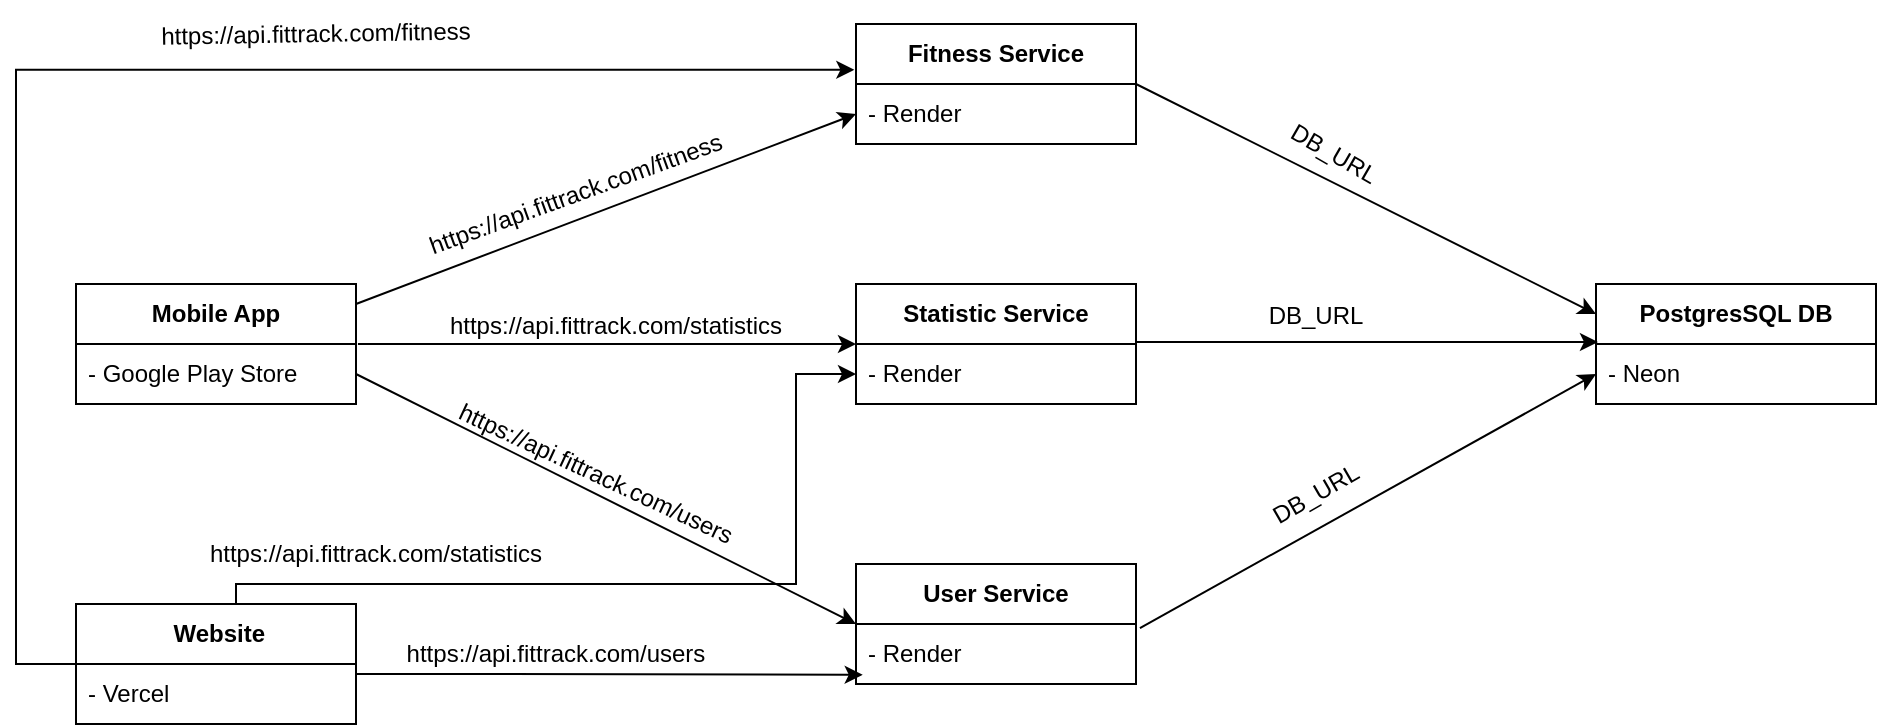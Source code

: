 <mxfile version="26.1.0">
  <diagram name="Page-1" id="su7mBoW3w-mX_gile9Bl">
    <mxGraphModel grid="1" page="1" gridSize="10" guides="1" tooltips="1" connect="1" arrows="1" fold="1" pageScale="1" pageWidth="850" pageHeight="1100" math="0" shadow="0">
      <root>
        <mxCell id="0" />
        <mxCell id="1" parent="0" />
        <mxCell id="uDzvwChPjavRVws4BTrn-1" value="&lt;b&gt;Mobile App&lt;/b&gt;" style="swimlane;fontStyle=0;childLayout=stackLayout;horizontal=1;startSize=30;horizontalStack=0;resizeParent=1;resizeParentMax=0;resizeLast=0;collapsible=1;marginBottom=0;whiteSpace=wrap;html=1;" vertex="1" parent="1">
          <mxGeometry x="70" y="240" width="140" height="60" as="geometry" />
        </mxCell>
        <mxCell id="uDzvwChPjavRVws4BTrn-2" value="- Google Play Store" style="text;strokeColor=none;fillColor=none;align=left;verticalAlign=middle;spacingLeft=4;spacingRight=4;overflow=hidden;points=[[0,0.5],[1,0.5]];portConstraint=eastwest;rotatable=0;whiteSpace=wrap;html=1;" vertex="1" parent="uDzvwChPjavRVws4BTrn-1">
          <mxGeometry y="30" width="140" height="30" as="geometry" />
        </mxCell>
        <mxCell id="uDzvwChPjavRVws4BTrn-5" value="&lt;b&gt;Fitness Service&lt;/b&gt;" style="swimlane;fontStyle=0;childLayout=stackLayout;horizontal=1;startSize=30;horizontalStack=0;resizeParent=1;resizeParentMax=0;resizeLast=0;collapsible=1;marginBottom=0;whiteSpace=wrap;html=1;" vertex="1" parent="1">
          <mxGeometry x="460" y="110" width="140" height="60" as="geometry" />
        </mxCell>
        <mxCell id="uDzvwChPjavRVws4BTrn-6" value="- Render" style="text;strokeColor=none;fillColor=none;align=left;verticalAlign=middle;spacingLeft=4;spacingRight=4;overflow=hidden;points=[[0,0.5],[1,0.5]];portConstraint=eastwest;rotatable=0;whiteSpace=wrap;html=1;" vertex="1" parent="uDzvwChPjavRVws4BTrn-5">
          <mxGeometry y="30" width="140" height="30" as="geometry" />
        </mxCell>
        <mxCell id="uDzvwChPjavRVws4BTrn-10" value="&lt;b&gt;Statistic Service&lt;/b&gt;" style="swimlane;fontStyle=0;childLayout=stackLayout;horizontal=1;startSize=30;horizontalStack=0;resizeParent=1;resizeParentMax=0;resizeLast=0;collapsible=1;marginBottom=0;whiteSpace=wrap;html=1;" vertex="1" parent="1">
          <mxGeometry x="460" y="240" width="140" height="60" as="geometry" />
        </mxCell>
        <mxCell id="uDzvwChPjavRVws4BTrn-11" value="- Render" style="text;strokeColor=none;fillColor=none;align=left;verticalAlign=middle;spacingLeft=4;spacingRight=4;overflow=hidden;points=[[0,0.5],[1,0.5]];portConstraint=eastwest;rotatable=0;whiteSpace=wrap;html=1;" vertex="1" parent="uDzvwChPjavRVws4BTrn-10">
          <mxGeometry y="30" width="140" height="30" as="geometry" />
        </mxCell>
        <mxCell id="uDzvwChPjavRVws4BTrn-14" value="&lt;b&gt;User Service&lt;/b&gt;" style="swimlane;fontStyle=0;childLayout=stackLayout;horizontal=1;startSize=30;horizontalStack=0;resizeParent=1;resizeParentMax=0;resizeLast=0;collapsible=1;marginBottom=0;whiteSpace=wrap;html=1;" vertex="1" parent="1">
          <mxGeometry x="460" y="380" width="140" height="60" as="geometry" />
        </mxCell>
        <mxCell id="uDzvwChPjavRVws4BTrn-15" value="- Render" style="text;strokeColor=none;fillColor=none;align=left;verticalAlign=middle;spacingLeft=4;spacingRight=4;overflow=hidden;points=[[0,0.5],[1,0.5]];portConstraint=eastwest;rotatable=0;whiteSpace=wrap;html=1;" vertex="1" parent="uDzvwChPjavRVws4BTrn-14">
          <mxGeometry y="30" width="140" height="30" as="geometry" />
        </mxCell>
        <mxCell id="uDzvwChPjavRVws4BTrn-19" value="" style="endArrow=classic;html=1;rounded=0;entryX=0;entryY=0.5;entryDx=0;entryDy=0;" edge="1" parent="1" target="uDzvwChPjavRVws4BTrn-6">
          <mxGeometry width="50" height="50" relative="1" as="geometry">
            <mxPoint x="210" y="250" as="sourcePoint" />
            <mxPoint x="260" y="200" as="targetPoint" />
          </mxGeometry>
        </mxCell>
        <mxCell id="uDzvwChPjavRVws4BTrn-20" value="https://api.fittrack.com/fitness" style="text;html=1;align=center;verticalAlign=middle;whiteSpace=wrap;rounded=0;rotation=-20;" vertex="1" parent="1">
          <mxGeometry x="230" y="180" width="180" height="30" as="geometry" />
        </mxCell>
        <mxCell id="uDzvwChPjavRVws4BTrn-25" value="" style="endArrow=classic;html=1;rounded=0;exitX=1.007;exitY=0;exitDx=0;exitDy=0;exitPerimeter=0;" edge="1" parent="1" source="uDzvwChPjavRVws4BTrn-2" target="uDzvwChPjavRVws4BTrn-10">
          <mxGeometry width="50" height="50" relative="1" as="geometry">
            <mxPoint x="280" y="290" as="sourcePoint" />
            <mxPoint x="330" y="240" as="targetPoint" />
          </mxGeometry>
        </mxCell>
        <mxCell id="uDzvwChPjavRVws4BTrn-26" value="https://api.fittrack.com/statistics" style="text;html=1;align=center;verticalAlign=middle;whiteSpace=wrap;rounded=0;rotation=0;" vertex="1" parent="1">
          <mxGeometry x="250" y="246" width="180" height="30" as="geometry" />
        </mxCell>
        <mxCell id="uDzvwChPjavRVws4BTrn-27" value="" style="endArrow=classic;html=1;rounded=0;exitX=1;exitY=0.5;exitDx=0;exitDy=0;entryX=0;entryY=0.5;entryDx=0;entryDy=0;" edge="1" parent="1" source="uDzvwChPjavRVws4BTrn-2" target="uDzvwChPjavRVws4BTrn-14">
          <mxGeometry width="50" height="50" relative="1" as="geometry">
            <mxPoint x="310" y="360" as="sourcePoint" />
            <mxPoint x="360" y="310" as="targetPoint" />
          </mxGeometry>
        </mxCell>
        <mxCell id="uDzvwChPjavRVws4BTrn-28" value="https://api.fittrack.com/users" style="text;html=1;align=center;verticalAlign=middle;whiteSpace=wrap;rounded=0;rotation=25;" vertex="1" parent="1">
          <mxGeometry x="240" y="320" width="180" height="30" as="geometry" />
        </mxCell>
        <mxCell id="uDzvwChPjavRVws4BTrn-29" value="&lt;b&gt;PostgresSQL DB&lt;/b&gt;" style="swimlane;fontStyle=0;childLayout=stackLayout;horizontal=1;startSize=30;horizontalStack=0;resizeParent=1;resizeParentMax=0;resizeLast=0;collapsible=1;marginBottom=0;whiteSpace=wrap;html=1;" vertex="1" parent="1">
          <mxGeometry x="830" y="240" width="140" height="60" as="geometry" />
        </mxCell>
        <mxCell id="uDzvwChPjavRVws4BTrn-30" value="- Neon" style="text;strokeColor=none;fillColor=none;align=left;verticalAlign=middle;spacingLeft=4;spacingRight=4;overflow=hidden;points=[[0,0.5],[1,0.5]];portConstraint=eastwest;rotatable=0;whiteSpace=wrap;html=1;" vertex="1" parent="uDzvwChPjavRVws4BTrn-29">
          <mxGeometry y="30" width="140" height="30" as="geometry" />
        </mxCell>
        <mxCell id="uDzvwChPjavRVws4BTrn-33" value="" style="endArrow=classic;html=1;rounded=0;exitX=1;exitY=0.5;exitDx=0;exitDy=0;entryX=0;entryY=0.25;entryDx=0;entryDy=0;" edge="1" parent="1" source="uDzvwChPjavRVws4BTrn-5" target="uDzvwChPjavRVws4BTrn-29">
          <mxGeometry width="50" height="50" relative="1" as="geometry">
            <mxPoint x="740" y="140" as="sourcePoint" />
            <mxPoint x="790" y="90" as="targetPoint" />
          </mxGeometry>
        </mxCell>
        <mxCell id="uDzvwChPjavRVws4BTrn-34" value="DB_URL" style="text;html=1;align=center;verticalAlign=middle;whiteSpace=wrap;rounded=0;rotation=30;" vertex="1" parent="1">
          <mxGeometry x="669" y="160" width="60" height="30" as="geometry" />
        </mxCell>
        <mxCell id="uDzvwChPjavRVws4BTrn-36" value="" style="endArrow=classic;html=1;rounded=0;exitX=1;exitY=-0.033;exitDx=0;exitDy=0;exitPerimeter=0;entryX=0.007;entryY=-0.033;entryDx=0;entryDy=0;entryPerimeter=0;" edge="1" parent="1" source="uDzvwChPjavRVws4BTrn-11" target="uDzvwChPjavRVws4BTrn-30">
          <mxGeometry width="50" height="50" relative="1" as="geometry">
            <mxPoint x="730" y="330" as="sourcePoint" />
            <mxPoint x="780" y="280" as="targetPoint" />
          </mxGeometry>
        </mxCell>
        <mxCell id="uDzvwChPjavRVws4BTrn-37" value="DB_URL" style="text;html=1;align=center;verticalAlign=middle;whiteSpace=wrap;rounded=0;rotation=0;" vertex="1" parent="1">
          <mxGeometry x="660" y="241" width="60" height="30" as="geometry" />
        </mxCell>
        <mxCell id="uDzvwChPjavRVws4BTrn-38" value="" style="endArrow=classic;html=1;rounded=0;entryX=0;entryY=0.5;entryDx=0;entryDy=0;exitX=1.014;exitY=0.067;exitDx=0;exitDy=0;exitPerimeter=0;" edge="1" parent="1" source="uDzvwChPjavRVws4BTrn-15" target="uDzvwChPjavRVws4BTrn-30">
          <mxGeometry width="50" height="50" relative="1" as="geometry">
            <mxPoint x="603" y="410" as="sourcePoint" />
            <mxPoint x="840" y="370" as="targetPoint" />
          </mxGeometry>
        </mxCell>
        <mxCell id="uDzvwChPjavRVws4BTrn-39" value="DB_URL" style="text;html=1;align=center;verticalAlign=middle;whiteSpace=wrap;rounded=0;rotation=-30;" vertex="1" parent="1">
          <mxGeometry x="660" y="330" width="60" height="30" as="geometry" />
        </mxCell>
        <mxCell id="YVy_asjIjlOxR-9r9E92-1" value="&lt;b&gt;&amp;nbsp;Website&lt;/b&gt;" style="swimlane;fontStyle=0;childLayout=stackLayout;horizontal=1;startSize=30;horizontalStack=0;resizeParent=1;resizeParentMax=0;resizeLast=0;collapsible=1;marginBottom=0;whiteSpace=wrap;html=1;" vertex="1" parent="1">
          <mxGeometry x="70" y="400" width="140" height="60" as="geometry" />
        </mxCell>
        <mxCell id="YVy_asjIjlOxR-9r9E92-2" value="- Vercel" style="text;strokeColor=none;fillColor=none;align=left;verticalAlign=middle;spacingLeft=4;spacingRight=4;overflow=hidden;points=[[0,0.5],[1,0.5]];portConstraint=eastwest;rotatable=0;whiteSpace=wrap;html=1;" vertex="1" parent="YVy_asjIjlOxR-9r9E92-1">
          <mxGeometry y="30" width="140" height="30" as="geometry" />
        </mxCell>
        <mxCell id="YVy_asjIjlOxR-9r9E92-4" value="https://api.fittrack.com/users" style="text;html=1;align=center;verticalAlign=middle;whiteSpace=wrap;rounded=0;rotation=0;" vertex="1" parent="1">
          <mxGeometry x="220" y="410" width="180" height="30" as="geometry" />
        </mxCell>
        <mxCell id="YVy_asjIjlOxR-9r9E92-5" style="edgeStyle=orthogonalEdgeStyle;rounded=0;orthogonalLoop=1;jettySize=auto;html=1;entryX=0.024;entryY=0.847;entryDx=0;entryDy=0;entryPerimeter=0;" edge="1" parent="1" source="YVy_asjIjlOxR-9r9E92-2" target="uDzvwChPjavRVws4BTrn-15">
          <mxGeometry relative="1" as="geometry">
            <Array as="points">
              <mxPoint x="270" y="435" />
              <mxPoint x="270" y="435" />
            </Array>
          </mxGeometry>
        </mxCell>
        <mxCell id="YVy_asjIjlOxR-9r9E92-8" style="edgeStyle=orthogonalEdgeStyle;rounded=0;orthogonalLoop=1;jettySize=auto;html=1;entryX=0;entryY=0.5;entryDx=0;entryDy=0;exitX=0.5;exitY=0;exitDx=0;exitDy=0;" edge="1" parent="1" source="YVy_asjIjlOxR-9r9E92-1" target="uDzvwChPjavRVws4BTrn-11">
          <mxGeometry relative="1" as="geometry">
            <Array as="points">
              <mxPoint x="150" y="400" />
              <mxPoint x="150" y="390" />
              <mxPoint x="430" y="390" />
              <mxPoint x="430" y="285" />
            </Array>
          </mxGeometry>
        </mxCell>
        <mxCell id="YVy_asjIjlOxR-9r9E92-9" style="edgeStyle=orthogonalEdgeStyle;rounded=0;orthogonalLoop=1;jettySize=auto;html=1;entryX=-0.006;entryY=0.382;entryDx=0;entryDy=0;entryPerimeter=0;" edge="1" parent="1" source="YVy_asjIjlOxR-9r9E92-1" target="uDzvwChPjavRVws4BTrn-5">
          <mxGeometry relative="1" as="geometry">
            <Array as="points">
              <mxPoint x="40" y="430" />
              <mxPoint x="40" y="133" />
            </Array>
          </mxGeometry>
        </mxCell>
        <mxCell id="YVy_asjIjlOxR-9r9E92-10" value="https://api.fittrack.com/fitness" style="text;html=1;align=center;verticalAlign=middle;whiteSpace=wrap;rounded=0;rotation=-1;" vertex="1" parent="1">
          <mxGeometry x="100" y="100" width="180" height="30" as="geometry" />
        </mxCell>
        <mxCell id="YVy_asjIjlOxR-9r9E92-11" value="https://api.fittrack.com/statistics" style="text;html=1;align=center;verticalAlign=middle;whiteSpace=wrap;rounded=0;rotation=0;" vertex="1" parent="1">
          <mxGeometry x="130" y="360" width="180" height="30" as="geometry" />
        </mxCell>
      </root>
    </mxGraphModel>
  </diagram>
</mxfile>
